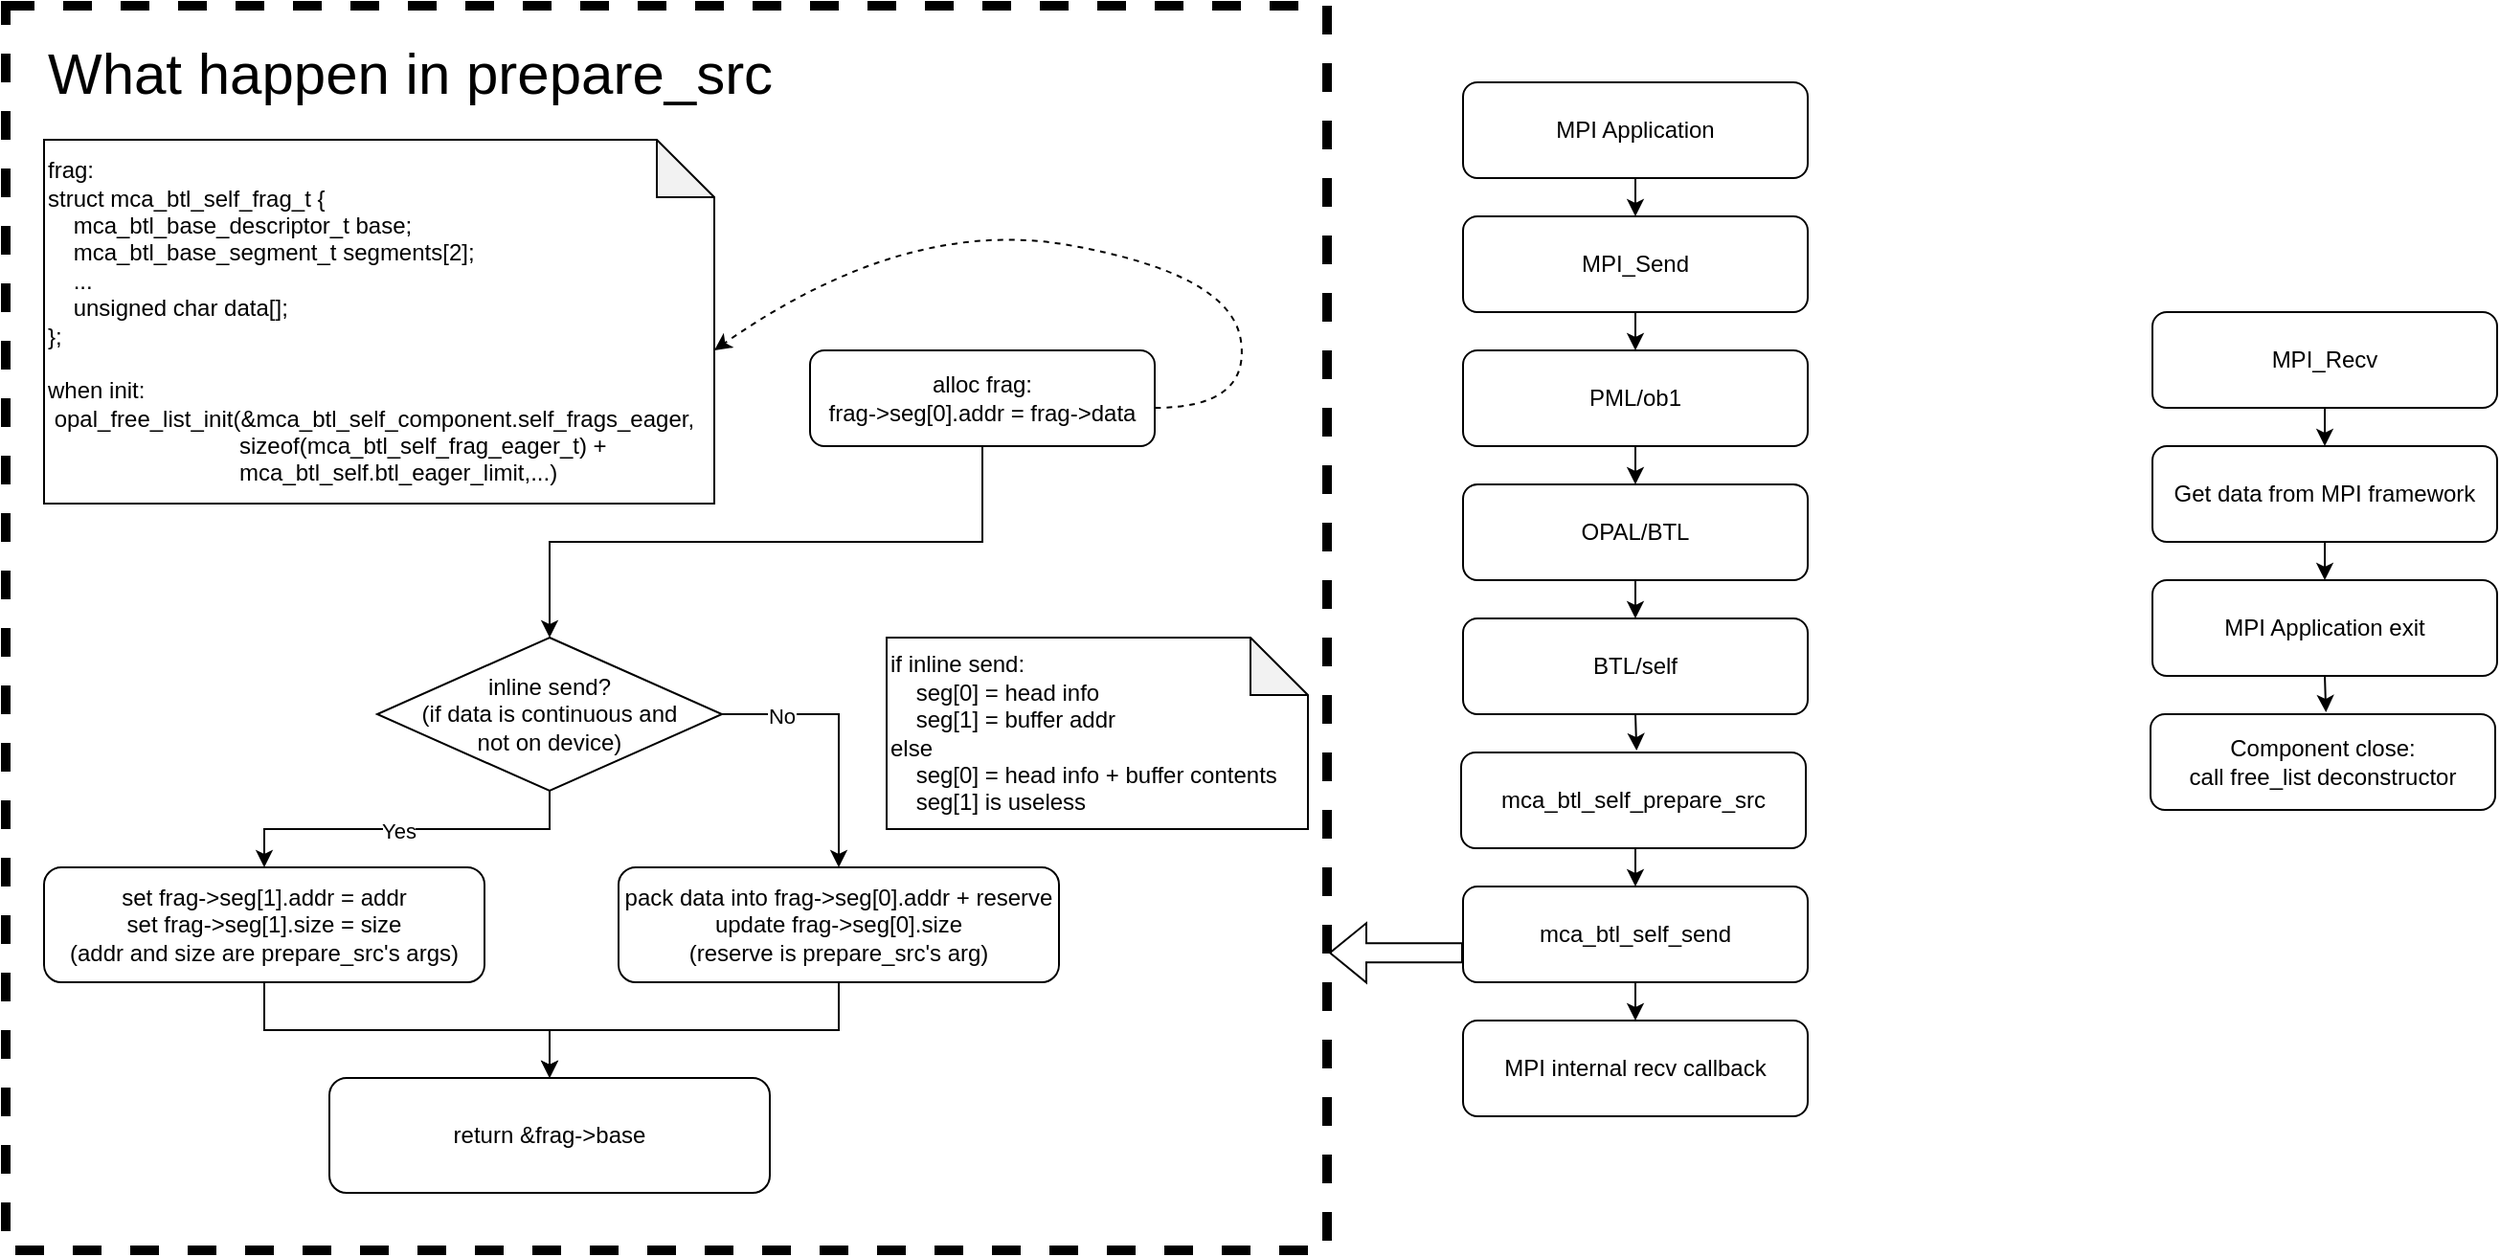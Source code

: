 <mxfile version="28.2.3">
  <diagram name="第 1 页" id="T9h0lJlRuLZUJpo1WjlZ">
    <mxGraphModel dx="1403" dy="784" grid="1" gridSize="10" guides="1" tooltips="1" connect="1" arrows="1" fold="1" page="1" pageScale="1" pageWidth="2339" pageHeight="3300" math="0" shadow="0">
      <root>
        <mxCell id="0" />
        <mxCell id="1" parent="0" />
        <mxCell id="rg3OKWMBiAoNExpzKlZS-62" value="" style="rounded=0;whiteSpace=wrap;html=1;fillColor=none;dashed=1;strokeWidth=5;" vertex="1" parent="1">
          <mxGeometry x="40" y="350" width="690" height="650" as="geometry" />
        </mxCell>
        <mxCell id="rg3OKWMBiAoNExpzKlZS-1" style="edgeStyle=orthogonalEdgeStyle;rounded=0;orthogonalLoop=1;jettySize=auto;html=1;exitX=0.5;exitY=1;exitDx=0;exitDy=0;entryX=0.5;entryY=0;entryDx=0;entryDy=0;fontFamily=Helvetica;fontSize=12;fontColor=default;" edge="1" parent="1" source="rg3OKWMBiAoNExpzKlZS-2" target="rg3OKWMBiAoNExpzKlZS-4">
          <mxGeometry relative="1" as="geometry" />
        </mxCell>
        <mxCell id="rg3OKWMBiAoNExpzKlZS-2" value="MPI Application" style="rounded=1;whiteSpace=wrap;html=1;fillColor=none;" vertex="1" parent="1">
          <mxGeometry x="801" y="390" width="180" height="50" as="geometry" />
        </mxCell>
        <mxCell id="rg3OKWMBiAoNExpzKlZS-3" style="edgeStyle=orthogonalEdgeStyle;rounded=0;orthogonalLoop=1;jettySize=auto;html=1;exitX=0.5;exitY=1;exitDx=0;exitDy=0;entryX=0.5;entryY=0;entryDx=0;entryDy=0;fontFamily=Helvetica;fontSize=12;fontColor=default;" edge="1" parent="1" source="rg3OKWMBiAoNExpzKlZS-4" target="rg3OKWMBiAoNExpzKlZS-6">
          <mxGeometry relative="1" as="geometry" />
        </mxCell>
        <mxCell id="rg3OKWMBiAoNExpzKlZS-4" value="MPI_Send" style="rounded=1;whiteSpace=wrap;html=1;fillColor=none;" vertex="1" parent="1">
          <mxGeometry x="801" y="460" width="180" height="50" as="geometry" />
        </mxCell>
        <mxCell id="rg3OKWMBiAoNExpzKlZS-5" style="edgeStyle=orthogonalEdgeStyle;rounded=0;orthogonalLoop=1;jettySize=auto;html=1;exitX=0.5;exitY=1;exitDx=0;exitDy=0;entryX=0.5;entryY=0;entryDx=0;entryDy=0;fontFamily=Helvetica;fontSize=12;fontColor=default;" edge="1" parent="1" source="rg3OKWMBiAoNExpzKlZS-6" target="rg3OKWMBiAoNExpzKlZS-8">
          <mxGeometry relative="1" as="geometry" />
        </mxCell>
        <mxCell id="rg3OKWMBiAoNExpzKlZS-6" value="PML/ob1" style="rounded=1;whiteSpace=wrap;html=1;fillColor=none;" vertex="1" parent="1">
          <mxGeometry x="801" y="530" width="180" height="50" as="geometry" />
        </mxCell>
        <mxCell id="rg3OKWMBiAoNExpzKlZS-7" style="edgeStyle=orthogonalEdgeStyle;rounded=0;orthogonalLoop=1;jettySize=auto;html=1;exitX=0.5;exitY=1;exitDx=0;exitDy=0;entryX=0.5;entryY=0;entryDx=0;entryDy=0;fontFamily=Helvetica;fontSize=12;fontColor=default;" edge="1" parent="1" source="rg3OKWMBiAoNExpzKlZS-8" target="rg3OKWMBiAoNExpzKlZS-9">
          <mxGeometry relative="1" as="geometry" />
        </mxCell>
        <mxCell id="rg3OKWMBiAoNExpzKlZS-8" value="OPAL/BTL" style="rounded=1;whiteSpace=wrap;html=1;fillColor=none;" vertex="1" parent="1">
          <mxGeometry x="801" y="600" width="180" height="50" as="geometry" />
        </mxCell>
        <mxCell id="rg3OKWMBiAoNExpzKlZS-9" value="BTL/self" style="rounded=1;whiteSpace=wrap;html=1;fillColor=none;" vertex="1" parent="1">
          <mxGeometry x="801" y="670" width="180" height="50" as="geometry" />
        </mxCell>
        <mxCell id="rg3OKWMBiAoNExpzKlZS-73" style="edgeStyle=orthogonalEdgeStyle;rounded=0;orthogonalLoop=1;jettySize=auto;html=1;exitX=0.5;exitY=1;exitDx=0;exitDy=0;entryX=0.5;entryY=0;entryDx=0;entryDy=0;" edge="1" parent="1" source="rg3OKWMBiAoNExpzKlZS-11" target="rg3OKWMBiAoNExpzKlZS-13">
          <mxGeometry relative="1" as="geometry" />
        </mxCell>
        <mxCell id="rg3OKWMBiAoNExpzKlZS-11" value="mca_btl_self_prepare_src" style="rounded=1;whiteSpace=wrap;html=1;fillColor=none;" vertex="1" parent="1">
          <mxGeometry x="800" y="740" width="180" height="50" as="geometry" />
        </mxCell>
        <mxCell id="rg3OKWMBiAoNExpzKlZS-87" style="edgeStyle=orthogonalEdgeStyle;rounded=0;orthogonalLoop=1;jettySize=auto;html=1;exitX=0.5;exitY=1;exitDx=0;exitDy=0;entryX=0.5;entryY=0;entryDx=0;entryDy=0;" edge="1" parent="1" source="rg3OKWMBiAoNExpzKlZS-13" target="rg3OKWMBiAoNExpzKlZS-84">
          <mxGeometry relative="1" as="geometry" />
        </mxCell>
        <mxCell id="rg3OKWMBiAoNExpzKlZS-13" value="mca_btl_self_send" style="rounded=1;whiteSpace=wrap;html=1;fillColor=none;" vertex="1" parent="1">
          <mxGeometry x="801" y="810" width="180" height="50" as="geometry" />
        </mxCell>
        <mxCell id="rg3OKWMBiAoNExpzKlZS-16" style="edgeStyle=orthogonalEdgeStyle;rounded=0;orthogonalLoop=1;jettySize=auto;html=1;exitX=0.5;exitY=1;exitDx=0;exitDy=0;entryX=0.509;entryY=-0.02;entryDx=0;entryDy=0;entryPerimeter=0;" edge="1" parent="1" source="rg3OKWMBiAoNExpzKlZS-9" target="rg3OKWMBiAoNExpzKlZS-11">
          <mxGeometry relative="1" as="geometry" />
        </mxCell>
        <mxCell id="rg3OKWMBiAoNExpzKlZS-37" style="edgeStyle=orthogonalEdgeStyle;rounded=0;orthogonalLoop=1;jettySize=auto;html=1;exitX=0.5;exitY=1;exitDx=0;exitDy=0;" edge="1" parent="1" source="rg3OKWMBiAoNExpzKlZS-32" target="rg3OKWMBiAoNExpzKlZS-35">
          <mxGeometry relative="1" as="geometry" />
        </mxCell>
        <mxCell id="rg3OKWMBiAoNExpzKlZS-38" value="Yes" style="edgeLabel;html=1;align=center;verticalAlign=middle;resizable=0;points=[];" vertex="1" connectable="0" parent="rg3OKWMBiAoNExpzKlZS-37">
          <mxGeometry x="-0.372" y="1" relative="1" as="geometry">
            <mxPoint x="-40" as="offset" />
          </mxGeometry>
        </mxCell>
        <mxCell id="rg3OKWMBiAoNExpzKlZS-39" style="edgeStyle=orthogonalEdgeStyle;rounded=0;orthogonalLoop=1;jettySize=auto;html=1;exitX=1;exitY=0.5;exitDx=0;exitDy=0;entryX=0.5;entryY=0;entryDx=0;entryDy=0;" edge="1" parent="1" source="rg3OKWMBiAoNExpzKlZS-32" target="rg3OKWMBiAoNExpzKlZS-36">
          <mxGeometry relative="1" as="geometry" />
        </mxCell>
        <mxCell id="rg3OKWMBiAoNExpzKlZS-40" value="No" style="edgeLabel;html=1;align=center;verticalAlign=middle;resizable=0;points=[];" vertex="1" connectable="0" parent="rg3OKWMBiAoNExpzKlZS-39">
          <mxGeometry x="-0.565" y="-1" relative="1" as="geometry">
            <mxPoint as="offset" />
          </mxGeometry>
        </mxCell>
        <mxCell id="rg3OKWMBiAoNExpzKlZS-32" value="inline send?&lt;div&gt;(if data is continuous and&lt;/div&gt;&lt;div&gt;not on device)&lt;/div&gt;" style="rhombus;whiteSpace=wrap;html=1;" vertex="1" parent="1">
          <mxGeometry x="234" y="680" width="180" height="80" as="geometry" />
        </mxCell>
        <mxCell id="rg3OKWMBiAoNExpzKlZS-72" style="edgeStyle=orthogonalEdgeStyle;rounded=0;orthogonalLoop=1;jettySize=auto;html=1;exitX=0.5;exitY=1;exitDx=0;exitDy=0;entryX=0.5;entryY=0;entryDx=0;entryDy=0;" edge="1" parent="1" source="rg3OKWMBiAoNExpzKlZS-35" target="rg3OKWMBiAoNExpzKlZS-68">
          <mxGeometry relative="1" as="geometry" />
        </mxCell>
        <mxCell id="rg3OKWMBiAoNExpzKlZS-35" value="set frag-&amp;gt;seg[1].addr = addr&lt;div&gt;set frag-&amp;gt;seg[1].size = size&lt;/div&gt;&lt;div&gt;(addr and size are prepare_src&#39;s args)&lt;/div&gt;" style="rounded=1;whiteSpace=wrap;html=1;fillColor=none;" vertex="1" parent="1">
          <mxGeometry x="60" y="800" width="230" height="60" as="geometry" />
        </mxCell>
        <mxCell id="rg3OKWMBiAoNExpzKlZS-71" style="edgeStyle=orthogonalEdgeStyle;rounded=0;orthogonalLoop=1;jettySize=auto;html=1;exitX=0.5;exitY=1;exitDx=0;exitDy=0;entryX=0.5;entryY=0;entryDx=0;entryDy=0;" edge="1" parent="1" source="rg3OKWMBiAoNExpzKlZS-36" target="rg3OKWMBiAoNExpzKlZS-68">
          <mxGeometry relative="1" as="geometry" />
        </mxCell>
        <mxCell id="rg3OKWMBiAoNExpzKlZS-36" value="pack data into frag-&amp;gt;seg[0].addr + reserve&lt;div&gt;update frag-&amp;gt;seg[0].size&lt;br&gt;&lt;div&gt;(reserve is prepare_src&#39;s arg)&lt;/div&gt;&lt;/div&gt;" style="rounded=1;whiteSpace=wrap;html=1;fillColor=none;container=1;" vertex="1" parent="1">
          <mxGeometry x="360" y="800" width="230" height="60" as="geometry" />
        </mxCell>
        <mxCell id="rg3OKWMBiAoNExpzKlZS-65" style="edgeStyle=orthogonalEdgeStyle;rounded=0;orthogonalLoop=1;jettySize=auto;html=1;exitX=0.5;exitY=1;exitDx=0;exitDy=0;entryX=0.5;entryY=0;entryDx=0;entryDy=0;" edge="1" parent="1" source="rg3OKWMBiAoNExpzKlZS-41" target="rg3OKWMBiAoNExpzKlZS-32">
          <mxGeometry relative="1" as="geometry" />
        </mxCell>
        <mxCell id="rg3OKWMBiAoNExpzKlZS-41" value="alloc frag:&lt;div&gt;frag-&amp;gt;seg[0].addr = frag-&amp;gt;data&lt;/div&gt;" style="rounded=1;whiteSpace=wrap;html=1;fillColor=none;" vertex="1" parent="1">
          <mxGeometry x="460" y="530" width="180" height="50" as="geometry" />
        </mxCell>
        <mxCell id="rg3OKWMBiAoNExpzKlZS-44" value="frag:&lt;br&gt;&lt;div&gt;struct mca_btl_self_frag_t {&lt;/div&gt;&lt;div&gt;&amp;nbsp; &amp;nbsp; mca_btl_base_descriptor_t base;&lt;/div&gt;&lt;div&gt;&amp;nbsp; &amp;nbsp; mca_btl_base_segment_t segments[2];&lt;/div&gt;&lt;div&gt;&amp;nbsp; &amp;nbsp; ...&lt;br&gt;&lt;/div&gt;&lt;div&gt;&amp;nbsp; &amp;nbsp; unsigned char data[];&lt;/div&gt;&lt;div&gt;};&lt;/div&gt;&lt;div&gt;&lt;br&gt;&lt;/div&gt;&lt;div&gt;when init:&lt;br&gt;&lt;div&gt;&lt;span style=&quot;white-space: normal;&quot;&gt;&amp;nbsp;opal_free_list_init(&amp;amp;mca_btl_self_component.self_frags_eager,&lt;/span&gt;&lt;/div&gt;&lt;div&gt;&amp;nbsp; &amp;nbsp; &amp;nbsp; &amp;nbsp; &amp;nbsp; &amp;nbsp; &amp;nbsp; &amp;nbsp; &amp;nbsp; &amp;nbsp; &amp;nbsp; &amp;nbsp; &amp;nbsp; &amp;nbsp; &amp;nbsp; sizeof(mca_btl_self_frag_eager_t) +&lt;/div&gt;&lt;div&gt;&lt;span style=&quot;white-space: pre;&quot;&gt;&#x9;&lt;/span&gt;&lt;span style=&quot;white-space: pre;&quot;&gt;&#x9;&lt;/span&gt;&lt;span style=&quot;white-space: pre;&quot;&gt;&#x9;&lt;/span&gt;&amp;nbsp; &amp;nbsp; &amp;nbsp; mca_btl_self.btl_eager_limit,...)&lt;/div&gt;&lt;/div&gt;" style="shape=note;whiteSpace=wrap;html=1;backgroundOutline=1;darkOpacity=0.05;align=left;fillColor=none;" vertex="1" parent="1">
          <mxGeometry x="60" y="420" width="350" height="190" as="geometry" />
        </mxCell>
        <mxCell id="rg3OKWMBiAoNExpzKlZS-51" value="&lt;div&gt;if inline send:&lt;/div&gt;&lt;div&gt;&amp;nbsp; &amp;nbsp; seg[0] = head info&lt;/div&gt;&lt;div&gt;&amp;nbsp; &amp;nbsp; seg[1] = buffer addr&lt;/div&gt;&lt;div&gt;else&lt;/div&gt;&lt;div&gt;&amp;nbsp; &amp;nbsp; seg[0] = head info + buffer contents&lt;/div&gt;&lt;div&gt;&amp;nbsp; &amp;nbsp; seg[1] is useless&lt;/div&gt;" style="shape=note;whiteSpace=wrap;html=1;backgroundOutline=1;darkOpacity=0.05;align=left;fillColor=none;" vertex="1" parent="1">
          <mxGeometry x="500" y="680" width="220" height="100" as="geometry" />
        </mxCell>
        <mxCell id="rg3OKWMBiAoNExpzKlZS-63" value="What happen in prepare_src" style="text;html=1;align=left;verticalAlign=middle;whiteSpace=wrap;rounded=0;fontSize=30;" vertex="1" parent="1">
          <mxGeometry x="60" y="370" width="390" height="30" as="geometry" />
        </mxCell>
        <mxCell id="rg3OKWMBiAoNExpzKlZS-67" value="" style="curved=1;endArrow=classic;html=1;rounded=0;entryX=0;entryY=0;entryDx=350;entryDy=110;entryPerimeter=0;dashed=1;" edge="1" parent="1" target="rg3OKWMBiAoNExpzKlZS-44">
          <mxGeometry width="50" height="50" relative="1" as="geometry">
            <mxPoint x="640" y="560" as="sourcePoint" />
            <mxPoint x="690" y="510" as="targetPoint" />
            <Array as="points">
              <mxPoint x="690" y="560" />
              <mxPoint x="680" y="490" />
              <mxPoint x="510" y="460" />
            </Array>
          </mxGeometry>
        </mxCell>
        <mxCell id="rg3OKWMBiAoNExpzKlZS-68" value="return &amp;amp;frag-&amp;gt;base" style="rounded=1;whiteSpace=wrap;html=1;fillColor=none;" vertex="1" parent="1">
          <mxGeometry x="209" y="910" width="230" height="60" as="geometry" />
        </mxCell>
        <mxCell id="rg3OKWMBiAoNExpzKlZS-74" value="" style="shape=flexArrow;endArrow=classic;html=1;rounded=0;" edge="1" parent="1">
          <mxGeometry width="50" height="50" relative="1" as="geometry">
            <mxPoint x="801" y="844.66" as="sourcePoint" />
            <mxPoint x="731" y="844.66" as="targetPoint" />
          </mxGeometry>
        </mxCell>
        <mxCell id="rg3OKWMBiAoNExpzKlZS-77" style="edgeStyle=orthogonalEdgeStyle;rounded=0;orthogonalLoop=1;jettySize=auto;html=1;exitX=0.5;exitY=1;exitDx=0;exitDy=0;entryX=0.5;entryY=0;entryDx=0;entryDy=0;fontFamily=Helvetica;fontSize=12;fontColor=default;" edge="1" parent="1" source="rg3OKWMBiAoNExpzKlZS-78" target="rg3OKWMBiAoNExpzKlZS-80">
          <mxGeometry relative="1" as="geometry" />
        </mxCell>
        <mxCell id="rg3OKWMBiAoNExpzKlZS-78" value="MPI_Recv" style="rounded=1;whiteSpace=wrap;html=1;fillColor=none;" vertex="1" parent="1">
          <mxGeometry x="1161" y="510" width="180" height="50" as="geometry" />
        </mxCell>
        <mxCell id="rg3OKWMBiAoNExpzKlZS-79" style="edgeStyle=orthogonalEdgeStyle;rounded=0;orthogonalLoop=1;jettySize=auto;html=1;exitX=0.5;exitY=1;exitDx=0;exitDy=0;entryX=0.5;entryY=0;entryDx=0;entryDy=0;fontFamily=Helvetica;fontSize=12;fontColor=default;" edge="1" parent="1" source="rg3OKWMBiAoNExpzKlZS-80" target="rg3OKWMBiAoNExpzKlZS-81">
          <mxGeometry relative="1" as="geometry" />
        </mxCell>
        <mxCell id="rg3OKWMBiAoNExpzKlZS-80" value="Get data from MPI framework" style="rounded=1;whiteSpace=wrap;html=1;fillColor=none;" vertex="1" parent="1">
          <mxGeometry x="1161" y="580" width="180" height="50" as="geometry" />
        </mxCell>
        <mxCell id="rg3OKWMBiAoNExpzKlZS-81" value="MPI Application exit" style="rounded=1;whiteSpace=wrap;html=1;fillColor=none;" vertex="1" parent="1">
          <mxGeometry x="1161" y="650" width="180" height="50" as="geometry" />
        </mxCell>
        <mxCell id="rg3OKWMBiAoNExpzKlZS-82" value="Component close:&lt;div&gt;call free_list deconstructor&lt;/div&gt;" style="rounded=1;whiteSpace=wrap;html=1;fillColor=none;" vertex="1" parent="1">
          <mxGeometry x="1160" y="720" width="180" height="50" as="geometry" />
        </mxCell>
        <mxCell id="rg3OKWMBiAoNExpzKlZS-83" style="edgeStyle=orthogonalEdgeStyle;rounded=0;orthogonalLoop=1;jettySize=auto;html=1;exitX=0.5;exitY=1;exitDx=0;exitDy=0;entryX=0.509;entryY=-0.02;entryDx=0;entryDy=0;entryPerimeter=0;" edge="1" parent="1" source="rg3OKWMBiAoNExpzKlZS-81" target="rg3OKWMBiAoNExpzKlZS-82">
          <mxGeometry relative="1" as="geometry" />
        </mxCell>
        <mxCell id="rg3OKWMBiAoNExpzKlZS-84" value="MPI internal recv callback" style="rounded=1;whiteSpace=wrap;html=1;fillColor=none;" vertex="1" parent="1">
          <mxGeometry x="801" y="880" width="180" height="50" as="geometry" />
        </mxCell>
      </root>
    </mxGraphModel>
  </diagram>
</mxfile>
